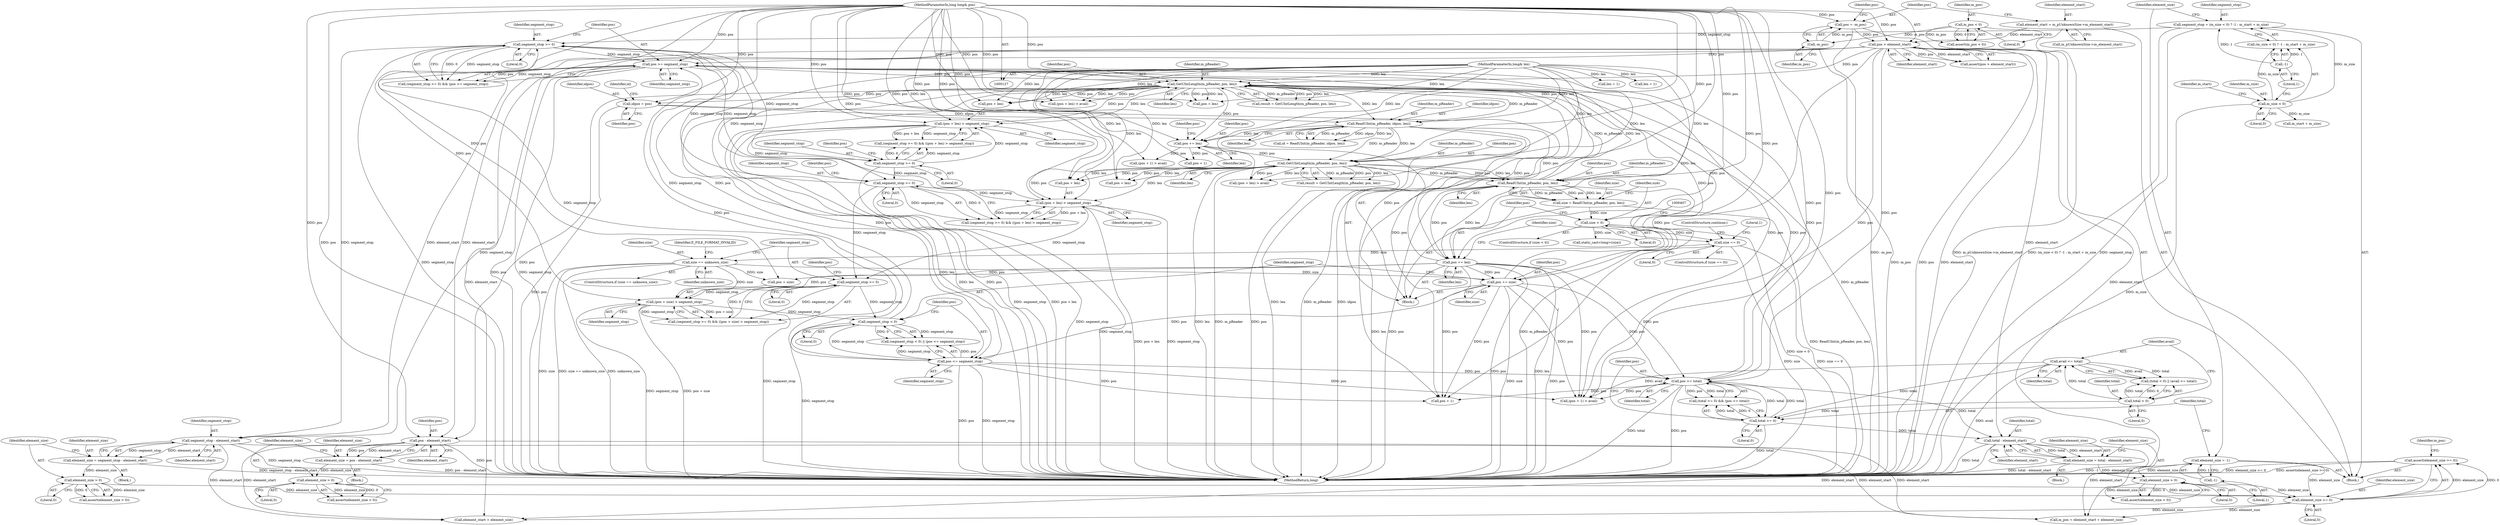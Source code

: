 digraph "1_Android_04839626ed859623901ebd3a5fd483982186b59d_27@API" {
"1000448" [label="(Call,assert(element_size >= 0))"];
"1000449" [label="(Call,element_size >= 0)"];
"1000232" [label="(Call,element_size > 0)"];
"1000226" [label="(Call,element_size = segment_stop - element_start)"];
"1000228" [label="(Call,segment_stop - element_start)"];
"1000219" [label="(Call,segment_stop >= 0)"];
"1000376" [label="(Call,segment_stop >= 0)"];
"1000274" [label="(Call,(pos + len) > segment_stop)"];
"1000251" [label="(Call,GetUIntLength(m_pReader, pos, len))"];
"1000397" [label="(Call,ReadUInt(m_pReader, pos, len))"];
"1000356" [label="(Call,GetUIntLength(m_pReader, pos, len))"];
"1000296" [label="(Call,ReadUInt(m_pReader, idpos, len))"];
"1000290" [label="(Call,idpos = pos)"];
"1000128" [label="(MethodParameterIn,long long& pos)"];
"1000129" [label="(MethodParameterIn,long& len)"];
"1000339" [label="(Call,pos += len)"];
"1000222" [label="(Call,pos >= segment_stop)"];
"1000437" [label="(Call,pos += size)"];
"1000420" [label="(Call,size == unknown_size)"];
"1000413" [label="(Call,size == 0)"];
"1000402" [label="(Call,size < 0)"];
"1000395" [label="(Call,size = ReadUInt(m_pReader, pos, len))"];
"1000409" [label="(Call,pos += len)"];
"1000445" [label="(Call,pos <= segment_stop)"];
"1000442" [label="(Call,segment_stop < 0)"];
"1000427" [label="(Call,segment_stop >= 0)"];
"1000379" [label="(Call,(pos + len) > segment_stop)"];
"1000430" [label="(Call,(pos + size) > segment_stop)"];
"1000152" [label="(Call,pos > element_start)"];
"1000147" [label="(Call,pos = -m_pos)"];
"1000149" [label="(Call,-m_pos)"];
"1000132" [label="(Call,m_pos < 0)"];
"1000142" [label="(Call,element_start = m_pUnknownSize->m_element_start)"];
"1000203" [label="(Call,pos >= total)"];
"1000200" [label="(Call,total >= 0)"];
"1000176" [label="(Call,avail <= total)"];
"1000173" [label="(Call,total < 0)"];
"1000271" [label="(Call,segment_stop >= 0)"];
"1000180" [label="(Call,segment_stop = (m_size < 0) ? -1 : m_start + m_size)"];
"1000186" [label="(Call,-1)"];
"1000183" [label="(Call,m_size < 0)"];
"1000213" [label="(Call,element_size > 0)"];
"1000207" [label="(Call,element_size = total - element_start)"];
"1000209" [label="(Call,total - element_start)"];
"1000323" [label="(Call,element_size > 0)"];
"1000317" [label="(Call,element_size = pos - element_start)"];
"1000319" [label="(Call,pos - element_start)"];
"1000192" [label="(Call,element_size = -1)"];
"1000194" [label="(Call,-1)"];
"1000432" [label="(Identifier,pos)"];
"1000422" [label="(Identifier,unknown_size)"];
"1000227" [label="(Identifier,element_size)"];
"1000419" [label="(ControlStructure,if (size == unknown_size))"];
"1000193" [label="(Identifier,element_size)"];
"1000202" [label="(Literal,0)"];
"1000295" [label="(Identifier,id)"];
"1000129" [label="(MethodParameterIn,long& len)"];
"1000387" [label="(Call,(pos + len) > avail)"];
"1000401" [label="(ControlStructure,if (size < 0))"];
"1000184" [label="(Identifier,m_size)"];
"1000324" [label="(Identifier,element_size)"];
"1000400" [label="(Identifier,len)"];
"1000233" [label="(Identifier,element_size)"];
"1000152" [label="(Call,pos > element_start)"];
"1000254" [label="(Identifier,len)"];
"1000243" [label="(Call,len = 1)"];
"1000448" [label="(Call,assert(element_size >= 0))"];
"1000415" [label="(Literal,0)"];
"1000406" [label="(Call,static_cast<long>(size))"];
"1000218" [label="(Call,(segment_stop >= 0) && (pos >= segment_stop))"];
"1000223" [label="(Identifier,pos)"];
"1000296" [label="(Call,ReadUInt(m_pReader, idpos, len))"];
"1000356" [label="(Call,GetUIntLength(m_pReader, pos, len))"];
"1000212" [label="(Call,assert(element_size > 0))"];
"1000210" [label="(Identifier,total)"];
"1000194" [label="(Call,-1)"];
"1000431" [label="(Call,pos + size)"];
"1000272" [label="(Identifier,segment_stop)"];
"1000186" [label="(Call,-1)"];
"1000377" [label="(Identifier,segment_stop)"];
"1000297" [label="(Identifier,m_pReader)"];
"1000188" [label="(Call,m_start + m_size)"];
"1000454" [label="(Call,element_start + element_size)"];
"1000221" [label="(Literal,0)"];
"1000200" [label="(Call,total >= 0)"];
"1000187" [label="(Literal,1)"];
"1000341" [label="(Identifier,len)"];
"1000183" [label="(Call,m_size < 0)"];
"1000354" [label="(Call,result = GetUIntLength(m_pReader, pos, len))"];
"1000225" [label="(Block,)"];
"1000434" [label="(Identifier,segment_stop)"];
"1000321" [label="(Identifier,element_start)"];
"1000154" [label="(Identifier,element_start)"];
"1000172" [label="(Call,(total < 0) || (avail <= total))"];
"1000215" [label="(Literal,0)"];
"1000427" [label="(Call,segment_stop >= 0)"];
"1000203" [label="(Call,pos >= total)"];
"1000251" [label="(Call,GetUIntLength(m_pReader, pos, len))"];
"1000409" [label="(Call,pos += len)"];
"1000413" [label="(Call,size == 0)"];
"1000181" [label="(Identifier,segment_stop)"];
"1000320" [label="(Identifier,pos)"];
"1000274" [label="(Call,(pos + len) > segment_stop)"];
"1000174" [label="(Identifier,total)"];
"1000204" [label="(Identifier,pos)"];
"1000234" [label="(Literal,0)"];
"1000318" [label="(Identifier,element_size)"];
"1000452" [label="(Call,m_pos = element_start + element_size)"];
"1000214" [label="(Identifier,element_size)"];
"1000176" [label="(Call,avail <= total)"];
"1000147" [label="(Call,pos = -m_pos)"];
"1000273" [label="(Literal,0)"];
"1000375" [label="(Call,(segment_stop >= 0) && ((pos + len) > segment_stop))"];
"1000450" [label="(Identifier,element_size)"];
"1000213" [label="(Call,element_size > 0)"];
"1000449" [label="(Call,element_size >= 0)"];
"1000323" [label="(Call,element_size > 0)"];
"1000349" [label="(Call,len = 1)"];
"1000414" [label="(Identifier,size)"];
"1000224" [label="(Identifier,segment_stop)"];
"1000380" [label="(Call,pos + len)"];
"1000175" [label="(Literal,0)"];
"1000178" [label="(Identifier,total)"];
"1000292" [label="(Identifier,pos)"];
"1000228" [label="(Call,segment_stop - element_start)"];
"1000270" [label="(Call,(segment_stop >= 0) && ((pos + len) > segment_stop))"];
"1000275" [label="(Call,pos + len)"];
"1000402" [label="(Call,size < 0)"];
"1000143" [label="(Identifier,element_start)"];
"1000359" [label="(Identifier,len)"];
"1000416" [label="(ControlStructure,continue;)"];
"1000128" [label="(MethodParameterIn,long long& pos)"];
"1000173" [label="(Call,total < 0)"];
"1000437" [label="(Call,pos += size)"];
"1000222" [label="(Call,pos >= segment_stop)"];
"1000376" [label="(Call,segment_stop >= 0)"];
"1000299" [label="(Identifier,len)"];
"1000428" [label="(Identifier,segment_stop)"];
"1000357" [label="(Identifier,m_pReader)"];
"1000134" [label="(Literal,0)"];
"1000322" [label="(Call,assert(element_size > 0))"];
"1000290" [label="(Call,idpos = pos)"];
"1000144" [label="(Call,m_pUnknownSize->m_element_start)"];
"1000399" [label="(Identifier,pos)"];
"1000447" [label="(Identifier,segment_stop)"];
"1000150" [label="(Identifier,m_pos)"];
"1000316" [label="(Block,)"];
"1000252" [label="(Identifier,m_pReader)"];
"1000283" [label="(Call,pos + len)"];
"1000421" [label="(Identifier,size)"];
"1000151" [label="(Call,assert(pos > element_start))"];
"1000339" [label="(Call,pos += len)"];
"1000153" [label="(Identifier,pos)"];
"1000430" [label="(Call,(pos + size) > segment_stop)"];
"1000219" [label="(Call,segment_stop >= 0)"];
"1000451" [label="(Literal,0)"];
"1000443" [label="(Identifier,segment_stop)"];
"1000294" [label="(Call,id = ReadUInt(m_pReader, idpos, len))"];
"1000446" [label="(Identifier,pos)"];
"1000383" [label="(Identifier,segment_stop)"];
"1000229" [label="(Identifier,segment_stop)"];
"1000340" [label="(Identifier,pos)"];
"1000412" [label="(ControlStructure,if (size == 0))"];
"1000192" [label="(Call,element_size = -1)"];
"1000177" [label="(Identifier,avail)"];
"1000195" [label="(Literal,1)"];
"1000231" [label="(Call,assert(element_size > 0))"];
"1000438" [label="(Identifier,pos)"];
"1000182" [label="(Call,(m_size < 0) ? -1 : m_start + m_size)"];
"1000424" [label="(Identifier,E_FILE_FORMAT_INVALID)"];
"1000343" [label="(Call,(pos + 1) > avail)"];
"1000453" [label="(Identifier,m_pos)"];
"1000249" [label="(Call,result = GetUIntLength(m_pReader, pos, len))"];
"1000429" [label="(Literal,0)"];
"1000444" [label="(Literal,0)"];
"1000132" [label="(Call,m_pos < 0)"];
"1000131" [label="(Call,assert(m_pos < 0))"];
"1000397" [label="(Call,ReadUInt(m_pReader, pos, len))"];
"1000278" [label="(Identifier,segment_stop)"];
"1000148" [label="(Identifier,pos)"];
"1000398" [label="(Identifier,m_pReader)"];
"1000298" [label="(Identifier,idpos)"];
"1000271" [label="(Call,segment_stop >= 0)"];
"1000226" [label="(Call,element_size = segment_stop - element_start)"];
"1000237" [label="(Call,(pos + 1) > avail)"];
"1000209" [label="(Call,total - element_start)"];
"1000439" [label="(Identifier,size)"];
"1000445" [label="(Call,pos <= segment_stop)"];
"1000381" [label="(Identifier,pos)"];
"1000206" [label="(Block,)"];
"1000142" [label="(Call,element_start = m_pUnknownSize->m_element_start)"];
"1000205" [label="(Identifier,total)"];
"1000325" [label="(Literal,0)"];
"1000207" [label="(Call,element_size = total - element_start)"];
"1000185" [label="(Literal,0)"];
"1000130" [label="(Block,)"];
"1000403" [label="(Identifier,size)"];
"1000238" [label="(Call,pos + 1)"];
"1000404" [label="(Literal,0)"];
"1000149" [label="(Call,-m_pos)"];
"1000201" [label="(Identifier,total)"];
"1000211" [label="(Identifier,element_start)"];
"1000253" [label="(Identifier,pos)"];
"1000291" [label="(Identifier,idpos)"];
"1000462" [label="(MethodReturn,long)"];
"1000208" [label="(Identifier,element_size)"];
"1000317" [label="(Call,element_size = pos - element_start)"];
"1000197" [label="(Block,)"];
"1000180" [label="(Call,segment_stop = (m_size < 0) ? -1 : m_start + m_size)"];
"1000442" [label="(Call,segment_stop < 0)"];
"1000189" [label="(Identifier,m_start)"];
"1000276" [label="(Identifier,pos)"];
"1000232" [label="(Call,element_size > 0)"];
"1000396" [label="(Identifier,size)"];
"1000282" [label="(Call,(pos + len) > avail)"];
"1000410" [label="(Identifier,pos)"];
"1000388" [label="(Call,pos + len)"];
"1000441" [label="(Call,(segment_stop < 0) || (pos <= segment_stop))"];
"1000395" [label="(Call,size = ReadUInt(m_pReader, pos, len))"];
"1000358" [label="(Identifier,pos)"];
"1000418" [label="(Literal,1)"];
"1000379" [label="(Call,(pos + len) > segment_stop)"];
"1000378" [label="(Literal,0)"];
"1000345" [label="(Identifier,pos)"];
"1000319" [label="(Call,pos - element_start)"];
"1000426" [label="(Call,(segment_stop >= 0) && ((pos + size) > segment_stop))"];
"1000220" [label="(Identifier,segment_stop)"];
"1000133" [label="(Identifier,m_pos)"];
"1000199" [label="(Call,(total >= 0) && (pos >= total))"];
"1000230" [label="(Identifier,element_start)"];
"1000344" [label="(Call,pos + 1)"];
"1000420" [label="(Call,size == unknown_size)"];
"1000411" [label="(Identifier,len)"];
"1000448" -> "1000130"  [label="AST: "];
"1000448" -> "1000449"  [label="CFG: "];
"1000449" -> "1000448"  [label="AST: "];
"1000453" -> "1000448"  [label="CFG: "];
"1000448" -> "1000462"  [label="DDG: element_size >= 0"];
"1000448" -> "1000462"  [label="DDG: assert(element_size >= 0)"];
"1000449" -> "1000448"  [label="DDG: element_size"];
"1000449" -> "1000448"  [label="DDG: 0"];
"1000449" -> "1000451"  [label="CFG: "];
"1000450" -> "1000449"  [label="AST: "];
"1000451" -> "1000449"  [label="AST: "];
"1000232" -> "1000449"  [label="DDG: element_size"];
"1000213" -> "1000449"  [label="DDG: element_size"];
"1000323" -> "1000449"  [label="DDG: element_size"];
"1000192" -> "1000449"  [label="DDG: element_size"];
"1000449" -> "1000452"  [label="DDG: element_size"];
"1000449" -> "1000454"  [label="DDG: element_size"];
"1000232" -> "1000231"  [label="AST: "];
"1000232" -> "1000234"  [label="CFG: "];
"1000233" -> "1000232"  [label="AST: "];
"1000234" -> "1000232"  [label="AST: "];
"1000231" -> "1000232"  [label="CFG: "];
"1000232" -> "1000231"  [label="DDG: element_size"];
"1000232" -> "1000231"  [label="DDG: 0"];
"1000226" -> "1000232"  [label="DDG: element_size"];
"1000226" -> "1000225"  [label="AST: "];
"1000226" -> "1000228"  [label="CFG: "];
"1000227" -> "1000226"  [label="AST: "];
"1000228" -> "1000226"  [label="AST: "];
"1000233" -> "1000226"  [label="CFG: "];
"1000226" -> "1000462"  [label="DDG: segment_stop - element_start"];
"1000228" -> "1000226"  [label="DDG: segment_stop"];
"1000228" -> "1000226"  [label="DDG: element_start"];
"1000228" -> "1000230"  [label="CFG: "];
"1000229" -> "1000228"  [label="AST: "];
"1000230" -> "1000228"  [label="AST: "];
"1000228" -> "1000462"  [label="DDG: segment_stop"];
"1000219" -> "1000228"  [label="DDG: segment_stop"];
"1000222" -> "1000228"  [label="DDG: segment_stop"];
"1000152" -> "1000228"  [label="DDG: element_start"];
"1000228" -> "1000452"  [label="DDG: element_start"];
"1000228" -> "1000454"  [label="DDG: element_start"];
"1000219" -> "1000218"  [label="AST: "];
"1000219" -> "1000221"  [label="CFG: "];
"1000220" -> "1000219"  [label="AST: "];
"1000221" -> "1000219"  [label="AST: "];
"1000223" -> "1000219"  [label="CFG: "];
"1000218" -> "1000219"  [label="CFG: "];
"1000219" -> "1000462"  [label="DDG: segment_stop"];
"1000219" -> "1000218"  [label="DDG: segment_stop"];
"1000219" -> "1000218"  [label="DDG: 0"];
"1000376" -> "1000219"  [label="DDG: segment_stop"];
"1000379" -> "1000219"  [label="DDG: segment_stop"];
"1000442" -> "1000219"  [label="DDG: segment_stop"];
"1000180" -> "1000219"  [label="DDG: segment_stop"];
"1000445" -> "1000219"  [label="DDG: segment_stop"];
"1000219" -> "1000222"  [label="DDG: segment_stop"];
"1000219" -> "1000271"  [label="DDG: segment_stop"];
"1000376" -> "1000375"  [label="AST: "];
"1000376" -> "1000378"  [label="CFG: "];
"1000377" -> "1000376"  [label="AST: "];
"1000378" -> "1000376"  [label="AST: "];
"1000381" -> "1000376"  [label="CFG: "];
"1000375" -> "1000376"  [label="CFG: "];
"1000376" -> "1000462"  [label="DDG: segment_stop"];
"1000376" -> "1000375"  [label="DDG: segment_stop"];
"1000376" -> "1000375"  [label="DDG: 0"];
"1000274" -> "1000376"  [label="DDG: segment_stop"];
"1000271" -> "1000376"  [label="DDG: segment_stop"];
"1000376" -> "1000379"  [label="DDG: segment_stop"];
"1000376" -> "1000427"  [label="DDG: segment_stop"];
"1000274" -> "1000270"  [label="AST: "];
"1000274" -> "1000278"  [label="CFG: "];
"1000275" -> "1000274"  [label="AST: "];
"1000278" -> "1000274"  [label="AST: "];
"1000270" -> "1000274"  [label="CFG: "];
"1000274" -> "1000462"  [label="DDG: pos + len"];
"1000274" -> "1000462"  [label="DDG: segment_stop"];
"1000274" -> "1000270"  [label="DDG: pos + len"];
"1000274" -> "1000270"  [label="DDG: segment_stop"];
"1000251" -> "1000274"  [label="DDG: pos"];
"1000251" -> "1000274"  [label="DDG: len"];
"1000128" -> "1000274"  [label="DDG: pos"];
"1000129" -> "1000274"  [label="DDG: len"];
"1000271" -> "1000274"  [label="DDG: segment_stop"];
"1000251" -> "1000249"  [label="AST: "];
"1000251" -> "1000254"  [label="CFG: "];
"1000252" -> "1000251"  [label="AST: "];
"1000253" -> "1000251"  [label="AST: "];
"1000254" -> "1000251"  [label="AST: "];
"1000249" -> "1000251"  [label="CFG: "];
"1000251" -> "1000462"  [label="DDG: pos"];
"1000251" -> "1000462"  [label="DDG: len"];
"1000251" -> "1000462"  [label="DDG: m_pReader"];
"1000251" -> "1000249"  [label="DDG: m_pReader"];
"1000251" -> "1000249"  [label="DDG: pos"];
"1000251" -> "1000249"  [label="DDG: len"];
"1000397" -> "1000251"  [label="DDG: m_pReader"];
"1000397" -> "1000251"  [label="DDG: len"];
"1000128" -> "1000251"  [label="DDG: pos"];
"1000222" -> "1000251"  [label="DDG: pos"];
"1000437" -> "1000251"  [label="DDG: pos"];
"1000445" -> "1000251"  [label="DDG: pos"];
"1000152" -> "1000251"  [label="DDG: pos"];
"1000409" -> "1000251"  [label="DDG: pos"];
"1000203" -> "1000251"  [label="DDG: pos"];
"1000129" -> "1000251"  [label="DDG: len"];
"1000251" -> "1000275"  [label="DDG: pos"];
"1000251" -> "1000275"  [label="DDG: len"];
"1000251" -> "1000282"  [label="DDG: pos"];
"1000251" -> "1000282"  [label="DDG: len"];
"1000251" -> "1000283"  [label="DDG: pos"];
"1000251" -> "1000283"  [label="DDG: len"];
"1000251" -> "1000290"  [label="DDG: pos"];
"1000251" -> "1000296"  [label="DDG: m_pReader"];
"1000251" -> "1000296"  [label="DDG: len"];
"1000251" -> "1000319"  [label="DDG: pos"];
"1000251" -> "1000339"  [label="DDG: pos"];
"1000397" -> "1000395"  [label="AST: "];
"1000397" -> "1000400"  [label="CFG: "];
"1000398" -> "1000397"  [label="AST: "];
"1000399" -> "1000397"  [label="AST: "];
"1000400" -> "1000397"  [label="AST: "];
"1000395" -> "1000397"  [label="CFG: "];
"1000397" -> "1000462"  [label="DDG: m_pReader"];
"1000397" -> "1000462"  [label="DDG: len"];
"1000397" -> "1000462"  [label="DDG: pos"];
"1000397" -> "1000395"  [label="DDG: m_pReader"];
"1000397" -> "1000395"  [label="DDG: pos"];
"1000397" -> "1000395"  [label="DDG: len"];
"1000356" -> "1000397"  [label="DDG: m_pReader"];
"1000356" -> "1000397"  [label="DDG: pos"];
"1000356" -> "1000397"  [label="DDG: len"];
"1000128" -> "1000397"  [label="DDG: pos"];
"1000129" -> "1000397"  [label="DDG: len"];
"1000397" -> "1000409"  [label="DDG: len"];
"1000397" -> "1000409"  [label="DDG: pos"];
"1000356" -> "1000354"  [label="AST: "];
"1000356" -> "1000359"  [label="CFG: "];
"1000357" -> "1000356"  [label="AST: "];
"1000358" -> "1000356"  [label="AST: "];
"1000359" -> "1000356"  [label="AST: "];
"1000354" -> "1000356"  [label="CFG: "];
"1000356" -> "1000462"  [label="DDG: m_pReader"];
"1000356" -> "1000462"  [label="DDG: pos"];
"1000356" -> "1000462"  [label="DDG: len"];
"1000356" -> "1000354"  [label="DDG: m_pReader"];
"1000356" -> "1000354"  [label="DDG: pos"];
"1000356" -> "1000354"  [label="DDG: len"];
"1000296" -> "1000356"  [label="DDG: m_pReader"];
"1000296" -> "1000356"  [label="DDG: len"];
"1000128" -> "1000356"  [label="DDG: pos"];
"1000339" -> "1000356"  [label="DDG: pos"];
"1000129" -> "1000356"  [label="DDG: len"];
"1000356" -> "1000379"  [label="DDG: pos"];
"1000356" -> "1000379"  [label="DDG: len"];
"1000356" -> "1000380"  [label="DDG: pos"];
"1000356" -> "1000380"  [label="DDG: len"];
"1000356" -> "1000387"  [label="DDG: pos"];
"1000356" -> "1000387"  [label="DDG: len"];
"1000356" -> "1000388"  [label="DDG: pos"];
"1000356" -> "1000388"  [label="DDG: len"];
"1000296" -> "1000294"  [label="AST: "];
"1000296" -> "1000299"  [label="CFG: "];
"1000297" -> "1000296"  [label="AST: "];
"1000298" -> "1000296"  [label="AST: "];
"1000299" -> "1000296"  [label="AST: "];
"1000294" -> "1000296"  [label="CFG: "];
"1000296" -> "1000462"  [label="DDG: idpos"];
"1000296" -> "1000462"  [label="DDG: len"];
"1000296" -> "1000462"  [label="DDG: m_pReader"];
"1000296" -> "1000294"  [label="DDG: m_pReader"];
"1000296" -> "1000294"  [label="DDG: idpos"];
"1000296" -> "1000294"  [label="DDG: len"];
"1000290" -> "1000296"  [label="DDG: idpos"];
"1000129" -> "1000296"  [label="DDG: len"];
"1000296" -> "1000339"  [label="DDG: len"];
"1000290" -> "1000197"  [label="AST: "];
"1000290" -> "1000292"  [label="CFG: "];
"1000291" -> "1000290"  [label="AST: "];
"1000292" -> "1000290"  [label="AST: "];
"1000295" -> "1000290"  [label="CFG: "];
"1000290" -> "1000462"  [label="DDG: pos"];
"1000128" -> "1000290"  [label="DDG: pos"];
"1000128" -> "1000127"  [label="AST: "];
"1000128" -> "1000462"  [label="DDG: pos"];
"1000128" -> "1000147"  [label="DDG: pos"];
"1000128" -> "1000152"  [label="DDG: pos"];
"1000128" -> "1000203"  [label="DDG: pos"];
"1000128" -> "1000222"  [label="DDG: pos"];
"1000128" -> "1000237"  [label="DDG: pos"];
"1000128" -> "1000238"  [label="DDG: pos"];
"1000128" -> "1000275"  [label="DDG: pos"];
"1000128" -> "1000282"  [label="DDG: pos"];
"1000128" -> "1000283"  [label="DDG: pos"];
"1000128" -> "1000319"  [label="DDG: pos"];
"1000128" -> "1000339"  [label="DDG: pos"];
"1000128" -> "1000343"  [label="DDG: pos"];
"1000128" -> "1000344"  [label="DDG: pos"];
"1000128" -> "1000379"  [label="DDG: pos"];
"1000128" -> "1000380"  [label="DDG: pos"];
"1000128" -> "1000387"  [label="DDG: pos"];
"1000128" -> "1000388"  [label="DDG: pos"];
"1000128" -> "1000409"  [label="DDG: pos"];
"1000128" -> "1000430"  [label="DDG: pos"];
"1000128" -> "1000431"  [label="DDG: pos"];
"1000128" -> "1000437"  [label="DDG: pos"];
"1000128" -> "1000445"  [label="DDG: pos"];
"1000129" -> "1000127"  [label="AST: "];
"1000129" -> "1000462"  [label="DDG: len"];
"1000129" -> "1000243"  [label="DDG: len"];
"1000129" -> "1000275"  [label="DDG: len"];
"1000129" -> "1000282"  [label="DDG: len"];
"1000129" -> "1000283"  [label="DDG: len"];
"1000129" -> "1000339"  [label="DDG: len"];
"1000129" -> "1000349"  [label="DDG: len"];
"1000129" -> "1000379"  [label="DDG: len"];
"1000129" -> "1000380"  [label="DDG: len"];
"1000129" -> "1000387"  [label="DDG: len"];
"1000129" -> "1000388"  [label="DDG: len"];
"1000129" -> "1000409"  [label="DDG: len"];
"1000339" -> "1000197"  [label="AST: "];
"1000339" -> "1000341"  [label="CFG: "];
"1000340" -> "1000339"  [label="AST: "];
"1000341" -> "1000339"  [label="AST: "];
"1000345" -> "1000339"  [label="CFG: "];
"1000339" -> "1000343"  [label="DDG: pos"];
"1000339" -> "1000344"  [label="DDG: pos"];
"1000222" -> "1000218"  [label="AST: "];
"1000222" -> "1000224"  [label="CFG: "];
"1000223" -> "1000222"  [label="AST: "];
"1000224" -> "1000222"  [label="AST: "];
"1000218" -> "1000222"  [label="CFG: "];
"1000222" -> "1000462"  [label="DDG: pos"];
"1000222" -> "1000462"  [label="DDG: segment_stop"];
"1000222" -> "1000218"  [label="DDG: pos"];
"1000222" -> "1000218"  [label="DDG: segment_stop"];
"1000437" -> "1000222"  [label="DDG: pos"];
"1000445" -> "1000222"  [label="DDG: pos"];
"1000152" -> "1000222"  [label="DDG: pos"];
"1000409" -> "1000222"  [label="DDG: pos"];
"1000203" -> "1000222"  [label="DDG: pos"];
"1000222" -> "1000237"  [label="DDG: pos"];
"1000222" -> "1000238"  [label="DDG: pos"];
"1000222" -> "1000271"  [label="DDG: segment_stop"];
"1000437" -> "1000197"  [label="AST: "];
"1000437" -> "1000439"  [label="CFG: "];
"1000438" -> "1000437"  [label="AST: "];
"1000439" -> "1000437"  [label="AST: "];
"1000443" -> "1000437"  [label="CFG: "];
"1000437" -> "1000462"  [label="DDG: pos"];
"1000437" -> "1000462"  [label="DDG: size"];
"1000437" -> "1000203"  [label="DDG: pos"];
"1000437" -> "1000237"  [label="DDG: pos"];
"1000437" -> "1000238"  [label="DDG: pos"];
"1000420" -> "1000437"  [label="DDG: size"];
"1000409" -> "1000437"  [label="DDG: pos"];
"1000437" -> "1000445"  [label="DDG: pos"];
"1000420" -> "1000419"  [label="AST: "];
"1000420" -> "1000422"  [label="CFG: "];
"1000421" -> "1000420"  [label="AST: "];
"1000422" -> "1000420"  [label="AST: "];
"1000424" -> "1000420"  [label="CFG: "];
"1000428" -> "1000420"  [label="CFG: "];
"1000420" -> "1000462"  [label="DDG: size == unknown_size"];
"1000420" -> "1000462"  [label="DDG: unknown_size"];
"1000420" -> "1000462"  [label="DDG: size"];
"1000413" -> "1000420"  [label="DDG: size"];
"1000420" -> "1000430"  [label="DDG: size"];
"1000420" -> "1000431"  [label="DDG: size"];
"1000413" -> "1000412"  [label="AST: "];
"1000413" -> "1000415"  [label="CFG: "];
"1000414" -> "1000413"  [label="AST: "];
"1000415" -> "1000413"  [label="AST: "];
"1000416" -> "1000413"  [label="CFG: "];
"1000418" -> "1000413"  [label="CFG: "];
"1000413" -> "1000462"  [label="DDG: size"];
"1000413" -> "1000462"  [label="DDG: size == 0"];
"1000402" -> "1000413"  [label="DDG: size"];
"1000402" -> "1000401"  [label="AST: "];
"1000402" -> "1000404"  [label="CFG: "];
"1000403" -> "1000402"  [label="AST: "];
"1000404" -> "1000402"  [label="AST: "];
"1000407" -> "1000402"  [label="CFG: "];
"1000410" -> "1000402"  [label="CFG: "];
"1000402" -> "1000462"  [label="DDG: size < 0"];
"1000395" -> "1000402"  [label="DDG: size"];
"1000402" -> "1000406"  [label="DDG: size"];
"1000395" -> "1000197"  [label="AST: "];
"1000396" -> "1000395"  [label="AST: "];
"1000403" -> "1000395"  [label="CFG: "];
"1000395" -> "1000462"  [label="DDG: ReadUInt(m_pReader, pos, len)"];
"1000409" -> "1000197"  [label="AST: "];
"1000409" -> "1000411"  [label="CFG: "];
"1000410" -> "1000409"  [label="AST: "];
"1000411" -> "1000409"  [label="AST: "];
"1000414" -> "1000409"  [label="CFG: "];
"1000409" -> "1000462"  [label="DDG: len"];
"1000409" -> "1000462"  [label="DDG: pos"];
"1000409" -> "1000203"  [label="DDG: pos"];
"1000409" -> "1000237"  [label="DDG: pos"];
"1000409" -> "1000238"  [label="DDG: pos"];
"1000409" -> "1000430"  [label="DDG: pos"];
"1000409" -> "1000431"  [label="DDG: pos"];
"1000445" -> "1000441"  [label="AST: "];
"1000445" -> "1000447"  [label="CFG: "];
"1000446" -> "1000445"  [label="AST: "];
"1000447" -> "1000445"  [label="AST: "];
"1000441" -> "1000445"  [label="CFG: "];
"1000445" -> "1000462"  [label="DDG: pos"];
"1000445" -> "1000462"  [label="DDG: segment_stop"];
"1000445" -> "1000203"  [label="DDG: pos"];
"1000445" -> "1000237"  [label="DDG: pos"];
"1000445" -> "1000238"  [label="DDG: pos"];
"1000445" -> "1000441"  [label="DDG: pos"];
"1000445" -> "1000441"  [label="DDG: segment_stop"];
"1000442" -> "1000445"  [label="DDG: segment_stop"];
"1000442" -> "1000441"  [label="AST: "];
"1000442" -> "1000444"  [label="CFG: "];
"1000443" -> "1000442"  [label="AST: "];
"1000444" -> "1000442"  [label="AST: "];
"1000446" -> "1000442"  [label="CFG: "];
"1000441" -> "1000442"  [label="CFG: "];
"1000442" -> "1000462"  [label="DDG: segment_stop"];
"1000442" -> "1000441"  [label="DDG: segment_stop"];
"1000442" -> "1000441"  [label="DDG: 0"];
"1000427" -> "1000442"  [label="DDG: segment_stop"];
"1000430" -> "1000442"  [label="DDG: segment_stop"];
"1000427" -> "1000426"  [label="AST: "];
"1000427" -> "1000429"  [label="CFG: "];
"1000428" -> "1000427"  [label="AST: "];
"1000429" -> "1000427"  [label="AST: "];
"1000432" -> "1000427"  [label="CFG: "];
"1000426" -> "1000427"  [label="CFG: "];
"1000427" -> "1000462"  [label="DDG: segment_stop"];
"1000427" -> "1000426"  [label="DDG: segment_stop"];
"1000427" -> "1000426"  [label="DDG: 0"];
"1000379" -> "1000427"  [label="DDG: segment_stop"];
"1000427" -> "1000430"  [label="DDG: segment_stop"];
"1000379" -> "1000375"  [label="AST: "];
"1000379" -> "1000383"  [label="CFG: "];
"1000380" -> "1000379"  [label="AST: "];
"1000383" -> "1000379"  [label="AST: "];
"1000375" -> "1000379"  [label="CFG: "];
"1000379" -> "1000462"  [label="DDG: segment_stop"];
"1000379" -> "1000462"  [label="DDG: pos + len"];
"1000379" -> "1000375"  [label="DDG: pos + len"];
"1000379" -> "1000375"  [label="DDG: segment_stop"];
"1000430" -> "1000426"  [label="AST: "];
"1000430" -> "1000434"  [label="CFG: "];
"1000431" -> "1000430"  [label="AST: "];
"1000434" -> "1000430"  [label="AST: "];
"1000426" -> "1000430"  [label="CFG: "];
"1000430" -> "1000462"  [label="DDG: segment_stop"];
"1000430" -> "1000462"  [label="DDG: pos + size"];
"1000430" -> "1000426"  [label="DDG: pos + size"];
"1000430" -> "1000426"  [label="DDG: segment_stop"];
"1000152" -> "1000151"  [label="AST: "];
"1000152" -> "1000154"  [label="CFG: "];
"1000153" -> "1000152"  [label="AST: "];
"1000154" -> "1000152"  [label="AST: "];
"1000151" -> "1000152"  [label="CFG: "];
"1000152" -> "1000462"  [label="DDG: pos"];
"1000152" -> "1000462"  [label="DDG: element_start"];
"1000152" -> "1000151"  [label="DDG: pos"];
"1000152" -> "1000151"  [label="DDG: element_start"];
"1000147" -> "1000152"  [label="DDG: pos"];
"1000142" -> "1000152"  [label="DDG: element_start"];
"1000152" -> "1000203"  [label="DDG: pos"];
"1000152" -> "1000209"  [label="DDG: element_start"];
"1000152" -> "1000237"  [label="DDG: pos"];
"1000152" -> "1000238"  [label="DDG: pos"];
"1000152" -> "1000319"  [label="DDG: element_start"];
"1000152" -> "1000452"  [label="DDG: element_start"];
"1000152" -> "1000454"  [label="DDG: element_start"];
"1000147" -> "1000130"  [label="AST: "];
"1000147" -> "1000149"  [label="CFG: "];
"1000148" -> "1000147"  [label="AST: "];
"1000149" -> "1000147"  [label="AST: "];
"1000153" -> "1000147"  [label="CFG: "];
"1000147" -> "1000462"  [label="DDG: -m_pos"];
"1000149" -> "1000147"  [label="DDG: m_pos"];
"1000149" -> "1000150"  [label="CFG: "];
"1000150" -> "1000149"  [label="AST: "];
"1000149" -> "1000462"  [label="DDG: m_pos"];
"1000132" -> "1000149"  [label="DDG: m_pos"];
"1000132" -> "1000131"  [label="AST: "];
"1000132" -> "1000134"  [label="CFG: "];
"1000133" -> "1000132"  [label="AST: "];
"1000134" -> "1000132"  [label="AST: "];
"1000131" -> "1000132"  [label="CFG: "];
"1000132" -> "1000131"  [label="DDG: m_pos"];
"1000132" -> "1000131"  [label="DDG: 0"];
"1000142" -> "1000130"  [label="AST: "];
"1000142" -> "1000144"  [label="CFG: "];
"1000143" -> "1000142"  [label="AST: "];
"1000144" -> "1000142"  [label="AST: "];
"1000148" -> "1000142"  [label="CFG: "];
"1000142" -> "1000462"  [label="DDG: m_pUnknownSize->m_element_start"];
"1000203" -> "1000199"  [label="AST: "];
"1000203" -> "1000205"  [label="CFG: "];
"1000204" -> "1000203"  [label="AST: "];
"1000205" -> "1000203"  [label="AST: "];
"1000199" -> "1000203"  [label="CFG: "];
"1000203" -> "1000462"  [label="DDG: total"];
"1000203" -> "1000462"  [label="DDG: pos"];
"1000203" -> "1000200"  [label="DDG: total"];
"1000203" -> "1000199"  [label="DDG: pos"];
"1000203" -> "1000199"  [label="DDG: total"];
"1000200" -> "1000203"  [label="DDG: total"];
"1000203" -> "1000209"  [label="DDG: total"];
"1000203" -> "1000237"  [label="DDG: pos"];
"1000203" -> "1000238"  [label="DDG: pos"];
"1000200" -> "1000199"  [label="AST: "];
"1000200" -> "1000202"  [label="CFG: "];
"1000201" -> "1000200"  [label="AST: "];
"1000202" -> "1000200"  [label="AST: "];
"1000204" -> "1000200"  [label="CFG: "];
"1000199" -> "1000200"  [label="CFG: "];
"1000200" -> "1000462"  [label="DDG: total"];
"1000200" -> "1000199"  [label="DDG: total"];
"1000200" -> "1000199"  [label="DDG: 0"];
"1000176" -> "1000200"  [label="DDG: total"];
"1000173" -> "1000200"  [label="DDG: total"];
"1000200" -> "1000209"  [label="DDG: total"];
"1000176" -> "1000172"  [label="AST: "];
"1000176" -> "1000178"  [label="CFG: "];
"1000177" -> "1000176"  [label="AST: "];
"1000178" -> "1000176"  [label="AST: "];
"1000172" -> "1000176"  [label="CFG: "];
"1000176" -> "1000462"  [label="DDG: avail"];
"1000176" -> "1000172"  [label="DDG: avail"];
"1000176" -> "1000172"  [label="DDG: total"];
"1000173" -> "1000176"  [label="DDG: total"];
"1000176" -> "1000237"  [label="DDG: avail"];
"1000173" -> "1000172"  [label="AST: "];
"1000173" -> "1000175"  [label="CFG: "];
"1000174" -> "1000173"  [label="AST: "];
"1000175" -> "1000173"  [label="AST: "];
"1000177" -> "1000173"  [label="CFG: "];
"1000172" -> "1000173"  [label="CFG: "];
"1000173" -> "1000172"  [label="DDG: total"];
"1000173" -> "1000172"  [label="DDG: 0"];
"1000271" -> "1000270"  [label="AST: "];
"1000271" -> "1000273"  [label="CFG: "];
"1000272" -> "1000271"  [label="AST: "];
"1000273" -> "1000271"  [label="AST: "];
"1000276" -> "1000271"  [label="CFG: "];
"1000270" -> "1000271"  [label="CFG: "];
"1000271" -> "1000462"  [label="DDG: segment_stop"];
"1000271" -> "1000270"  [label="DDG: segment_stop"];
"1000271" -> "1000270"  [label="DDG: 0"];
"1000180" -> "1000130"  [label="AST: "];
"1000180" -> "1000182"  [label="CFG: "];
"1000181" -> "1000180"  [label="AST: "];
"1000182" -> "1000180"  [label="AST: "];
"1000193" -> "1000180"  [label="CFG: "];
"1000180" -> "1000462"  [label="DDG: (m_size < 0) ? -1 : m_start + m_size"];
"1000180" -> "1000462"  [label="DDG: segment_stop"];
"1000186" -> "1000180"  [label="DDG: 1"];
"1000183" -> "1000180"  [label="DDG: m_size"];
"1000186" -> "1000182"  [label="AST: "];
"1000186" -> "1000187"  [label="CFG: "];
"1000187" -> "1000186"  [label="AST: "];
"1000182" -> "1000186"  [label="CFG: "];
"1000186" -> "1000182"  [label="DDG: 1"];
"1000183" -> "1000182"  [label="AST: "];
"1000183" -> "1000185"  [label="CFG: "];
"1000184" -> "1000183"  [label="AST: "];
"1000185" -> "1000183"  [label="AST: "];
"1000187" -> "1000183"  [label="CFG: "];
"1000189" -> "1000183"  [label="CFG: "];
"1000183" -> "1000462"  [label="DDG: m_size"];
"1000183" -> "1000182"  [label="DDG: m_size"];
"1000183" -> "1000188"  [label="DDG: m_size"];
"1000213" -> "1000212"  [label="AST: "];
"1000213" -> "1000215"  [label="CFG: "];
"1000214" -> "1000213"  [label="AST: "];
"1000215" -> "1000213"  [label="AST: "];
"1000212" -> "1000213"  [label="CFG: "];
"1000213" -> "1000212"  [label="DDG: element_size"];
"1000213" -> "1000212"  [label="DDG: 0"];
"1000207" -> "1000213"  [label="DDG: element_size"];
"1000207" -> "1000206"  [label="AST: "];
"1000207" -> "1000209"  [label="CFG: "];
"1000208" -> "1000207"  [label="AST: "];
"1000209" -> "1000207"  [label="AST: "];
"1000214" -> "1000207"  [label="CFG: "];
"1000207" -> "1000462"  [label="DDG: total - element_start"];
"1000209" -> "1000207"  [label="DDG: total"];
"1000209" -> "1000207"  [label="DDG: element_start"];
"1000209" -> "1000211"  [label="CFG: "];
"1000210" -> "1000209"  [label="AST: "];
"1000211" -> "1000209"  [label="AST: "];
"1000209" -> "1000462"  [label="DDG: total"];
"1000209" -> "1000452"  [label="DDG: element_start"];
"1000209" -> "1000454"  [label="DDG: element_start"];
"1000323" -> "1000322"  [label="AST: "];
"1000323" -> "1000325"  [label="CFG: "];
"1000324" -> "1000323"  [label="AST: "];
"1000325" -> "1000323"  [label="AST: "];
"1000322" -> "1000323"  [label="CFG: "];
"1000323" -> "1000322"  [label="DDG: element_size"];
"1000323" -> "1000322"  [label="DDG: 0"];
"1000317" -> "1000323"  [label="DDG: element_size"];
"1000317" -> "1000316"  [label="AST: "];
"1000317" -> "1000319"  [label="CFG: "];
"1000318" -> "1000317"  [label="AST: "];
"1000319" -> "1000317"  [label="AST: "];
"1000324" -> "1000317"  [label="CFG: "];
"1000317" -> "1000462"  [label="DDG: pos - element_start"];
"1000319" -> "1000317"  [label="DDG: pos"];
"1000319" -> "1000317"  [label="DDG: element_start"];
"1000319" -> "1000321"  [label="CFG: "];
"1000320" -> "1000319"  [label="AST: "];
"1000321" -> "1000319"  [label="AST: "];
"1000319" -> "1000462"  [label="DDG: pos"];
"1000319" -> "1000452"  [label="DDG: element_start"];
"1000319" -> "1000454"  [label="DDG: element_start"];
"1000192" -> "1000130"  [label="AST: "];
"1000192" -> "1000194"  [label="CFG: "];
"1000193" -> "1000192"  [label="AST: "];
"1000194" -> "1000192"  [label="AST: "];
"1000201" -> "1000192"  [label="CFG: "];
"1000192" -> "1000462"  [label="DDG: -1"];
"1000192" -> "1000462"  [label="DDG: element_size"];
"1000194" -> "1000192"  [label="DDG: 1"];
"1000194" -> "1000195"  [label="CFG: "];
"1000195" -> "1000194"  [label="AST: "];
}
